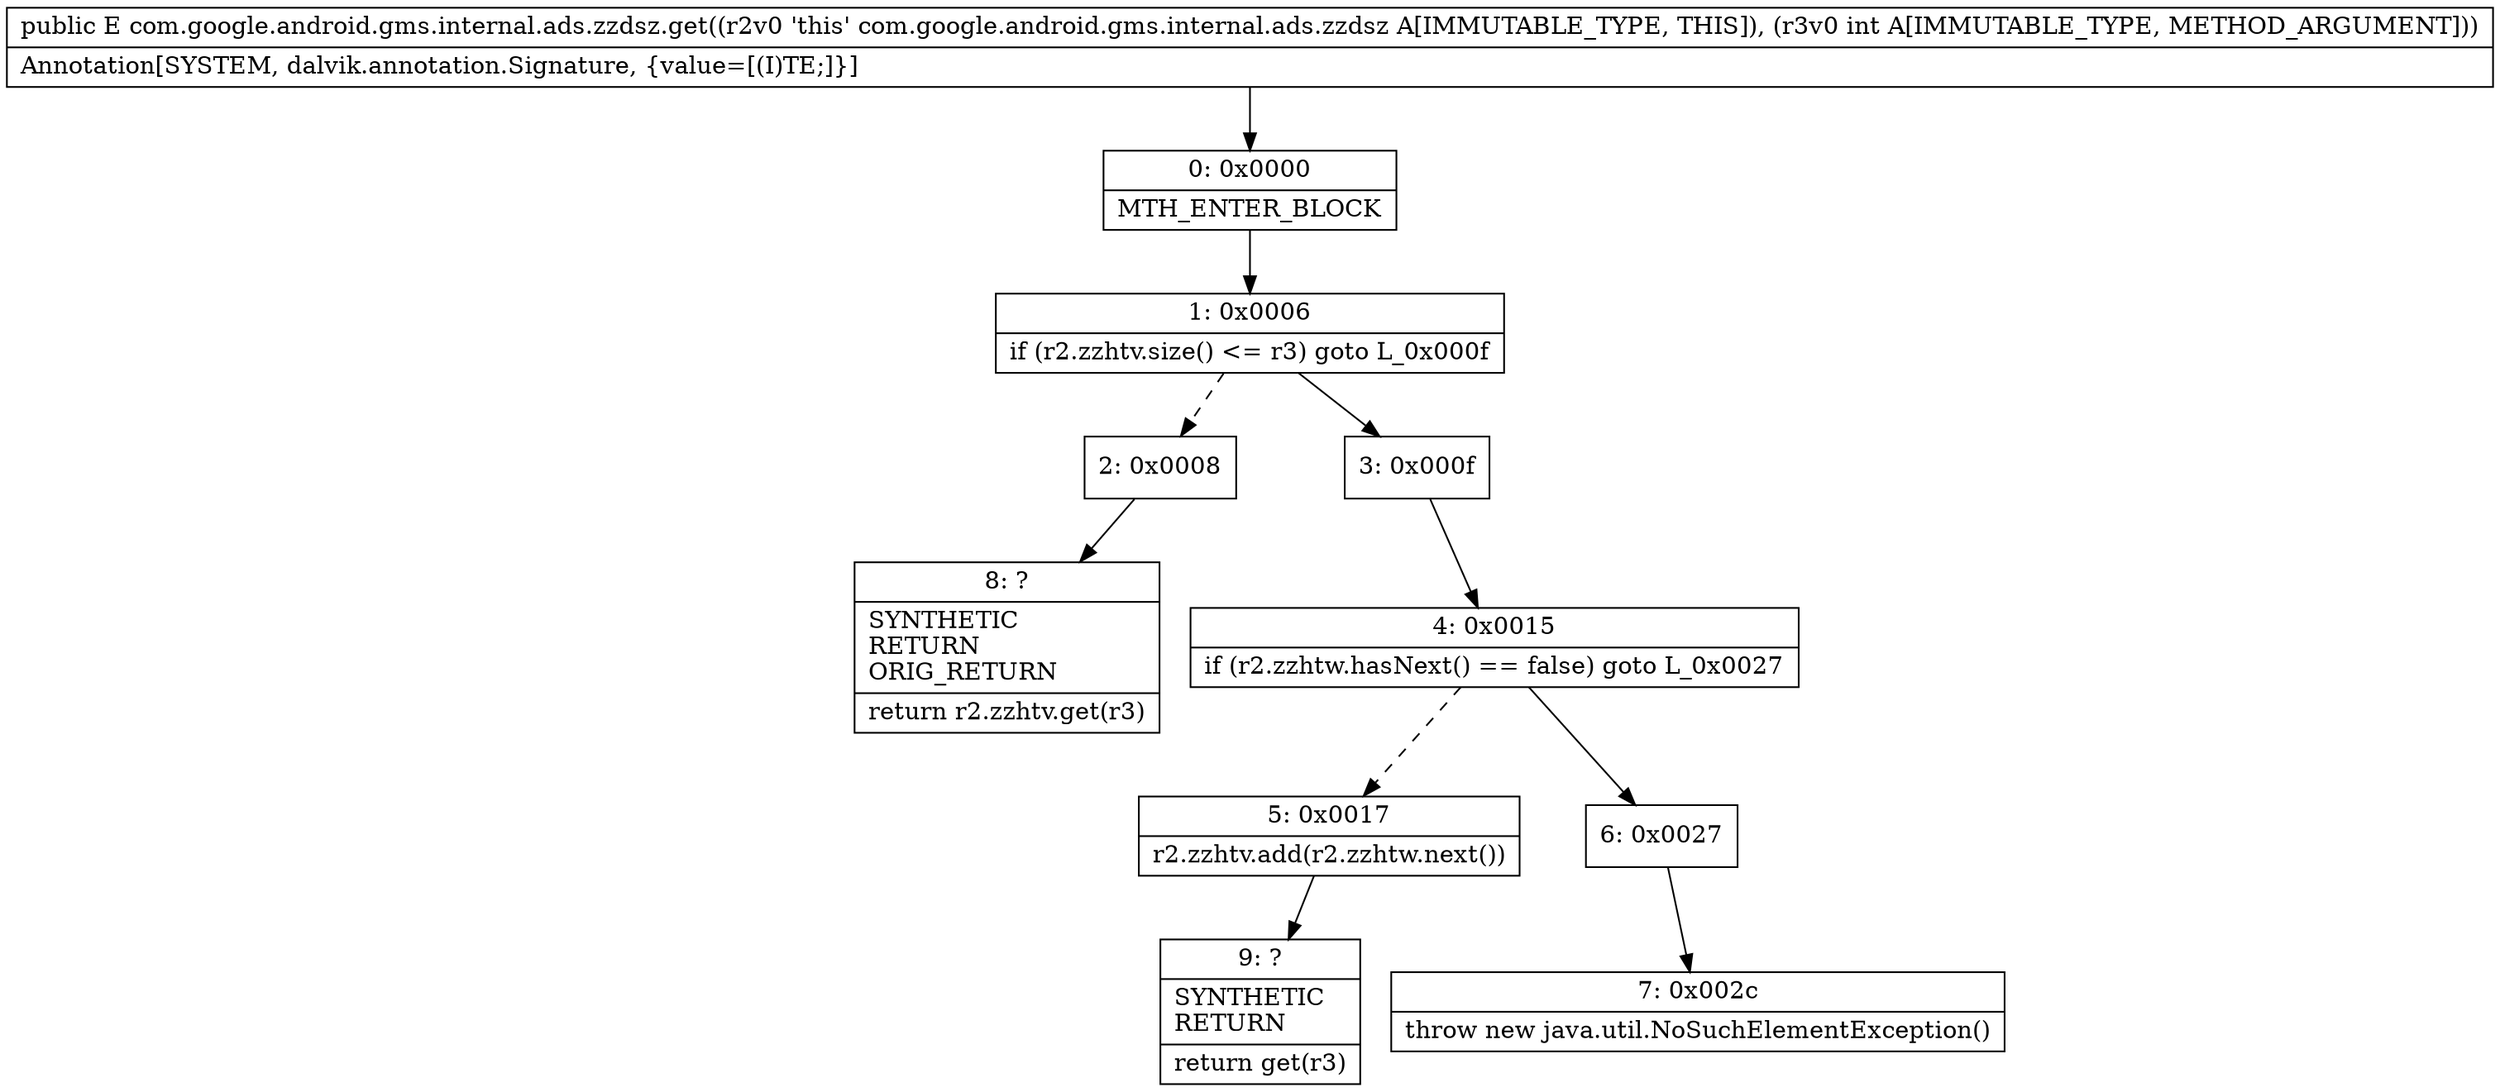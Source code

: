 digraph "CFG forcom.google.android.gms.internal.ads.zzdsz.get(I)Ljava\/lang\/Object;" {
Node_0 [shape=record,label="{0\:\ 0x0000|MTH_ENTER_BLOCK\l}"];
Node_1 [shape=record,label="{1\:\ 0x0006|if (r2.zzhtv.size() \<= r3) goto L_0x000f\l}"];
Node_2 [shape=record,label="{2\:\ 0x0008}"];
Node_3 [shape=record,label="{3\:\ 0x000f}"];
Node_4 [shape=record,label="{4\:\ 0x0015|if (r2.zzhtw.hasNext() == false) goto L_0x0027\l}"];
Node_5 [shape=record,label="{5\:\ 0x0017|r2.zzhtv.add(r2.zzhtw.next())\l}"];
Node_6 [shape=record,label="{6\:\ 0x0027}"];
Node_7 [shape=record,label="{7\:\ 0x002c|throw new java.util.NoSuchElementException()\l}"];
Node_8 [shape=record,label="{8\:\ ?|SYNTHETIC\lRETURN\lORIG_RETURN\l|return r2.zzhtv.get(r3)\l}"];
Node_9 [shape=record,label="{9\:\ ?|SYNTHETIC\lRETURN\l|return get(r3)\l}"];
MethodNode[shape=record,label="{public E com.google.android.gms.internal.ads.zzdsz.get((r2v0 'this' com.google.android.gms.internal.ads.zzdsz A[IMMUTABLE_TYPE, THIS]), (r3v0 int A[IMMUTABLE_TYPE, METHOD_ARGUMENT]))  | Annotation[SYSTEM, dalvik.annotation.Signature, \{value=[(I)TE;]\}]\l}"];
MethodNode -> Node_0;
Node_0 -> Node_1;
Node_1 -> Node_2[style=dashed];
Node_1 -> Node_3;
Node_2 -> Node_8;
Node_3 -> Node_4;
Node_4 -> Node_5[style=dashed];
Node_4 -> Node_6;
Node_5 -> Node_9;
Node_6 -> Node_7;
}

